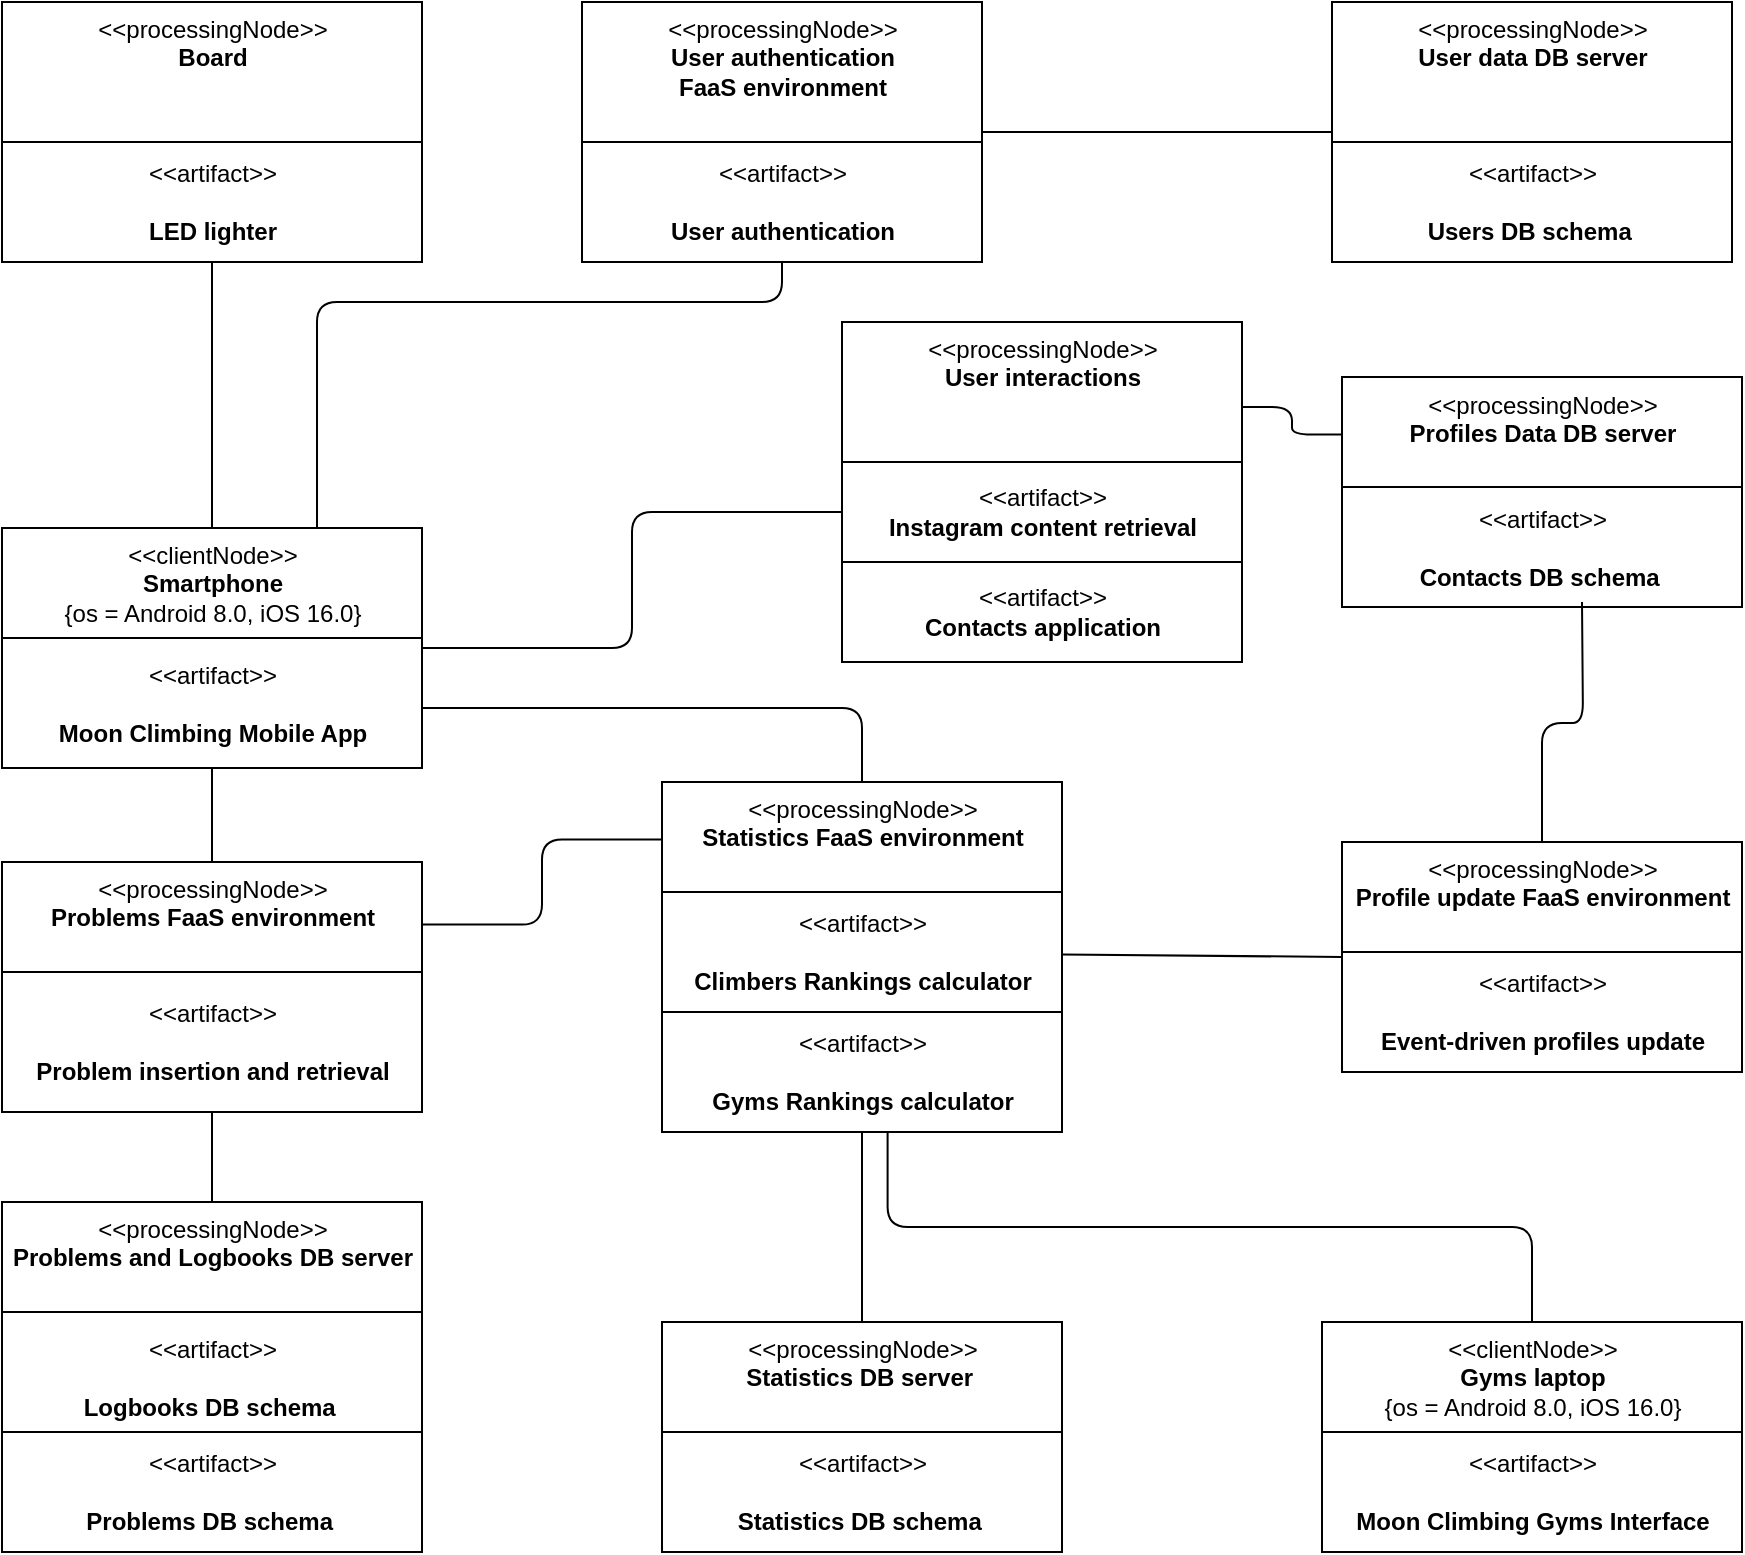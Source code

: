<mxfile>
    <diagram id="4-Q61KIzEW-wi6zkNQf9" name="Page-1">
        <mxGraphModel dx="1721" dy="877" grid="1" gridSize="10" guides="1" tooltips="1" connect="1" arrows="1" fold="1" page="1" pageScale="1" pageWidth="850" pageHeight="1100" math="0" shadow="0">
            <root>
                <mxCell id="0"/>
                <mxCell id="1" parent="0"/>
                <mxCell id="37" style="edgeStyle=none;html=1;exitX=0.5;exitY=1;exitDx=0;exitDy=0;entryX=0.5;entryY=0;entryDx=0;entryDy=0;endArrow=none;endFill=0;" parent="1" source="24" target="35" edge="1">
                    <mxGeometry relative="1" as="geometry"/>
                </mxCell>
                <mxCell id="41" style="edgeStyle=orthogonalEdgeStyle;html=1;exitX=1;exitY=0.75;exitDx=0;exitDy=0;entryX=0.5;entryY=0;entryDx=0;entryDy=0;endArrow=none;endFill=0;" parent="1" source="24" target="38" edge="1">
                    <mxGeometry relative="1" as="geometry"/>
                </mxCell>
                <mxCell id="52" style="edgeStyle=orthogonalEdgeStyle;html=1;exitX=0.5;exitY=0;exitDx=0;exitDy=0;entryX=0.5;entryY=1;entryDx=0;entryDy=0;endArrow=none;endFill=0;" parent="1" source="24" target="50" edge="1">
                    <mxGeometry relative="1" as="geometry"/>
                </mxCell>
                <mxCell id="87" style="edgeStyle=orthogonalEdgeStyle;html=1;exitX=1;exitY=0.5;exitDx=0;exitDy=0;entryX=0;entryY=0.5;entryDx=0;entryDy=0;endArrow=none;endFill=0;" parent="1" source="24" target="47" edge="1">
                    <mxGeometry relative="1" as="geometry"/>
                </mxCell>
                <mxCell id="88" style="edgeStyle=orthogonalEdgeStyle;html=1;entryX=0.5;entryY=1;entryDx=0;entryDy=0;exitX=0.75;exitY=0;exitDx=0;exitDy=0;endArrow=none;endFill=0;" parent="1" source="24" target="43" edge="1">
                    <mxGeometry relative="1" as="geometry">
                        <mxPoint x="220" y="390" as="sourcePoint"/>
                        <Array as="points">
                            <mxPoint x="218" y="350"/>
                            <mxPoint x="450" y="350"/>
                        </Array>
                    </mxGeometry>
                </mxCell>
                <mxCell id="24" value="&amp;lt;&amp;lt;clientNode&amp;gt;&amp;gt;&lt;br&gt;&lt;b&gt;Smartphone&lt;/b&gt;&lt;br&gt;{os = Android 8.0,&amp;nbsp;iOS 16.0}" style="swimlane;fontStyle=0;align=center;verticalAlign=top;childLayout=stackLayout;horizontal=1;startSize=55;horizontalStack=0;resizeParent=1;resizeParentMax=0;resizeLast=0;collapsible=0;marginBottom=0;html=1;" parent="1" vertex="1">
                    <mxGeometry x="60" y="463" width="210" height="120" as="geometry"/>
                </mxCell>
                <mxCell id="34" value="&amp;lt;&amp;lt;artifact&amp;gt;&amp;gt;&lt;br&gt;&lt;br&gt;&lt;b&gt;Moon Climbing Mobile App&lt;/b&gt;" style="html=1;align=center;verticalAlign=middle;dashed=0;" parent="24" vertex="1">
                    <mxGeometry y="55" width="210" height="65" as="geometry"/>
                </mxCell>
                <mxCell id="91" style="edgeStyle=orthogonalEdgeStyle;html=1;exitX=1;exitY=0.25;exitDx=0;exitDy=0;entryX=0;entryY=0.25;entryDx=0;entryDy=0;endArrow=none;endFill=0;" parent="1" source="35" target="38" edge="1">
                    <mxGeometry relative="1" as="geometry"/>
                </mxCell>
                <mxCell id="35" value="&amp;lt;&amp;lt;processingNode&amp;gt;&amp;gt;&lt;br&gt;&lt;b&gt;Problems FaaS environment&lt;/b&gt;&lt;br&gt;" style="swimlane;fontStyle=0;align=center;verticalAlign=top;childLayout=stackLayout;horizontal=1;startSize=55;horizontalStack=0;resizeParent=1;resizeParentMax=0;resizeLast=0;collapsible=0;marginBottom=0;html=1;" parent="1" vertex="1">
                    <mxGeometry x="60" y="630" width="210" height="125" as="geometry"/>
                </mxCell>
                <mxCell id="36" value="&amp;lt;&amp;lt;artifact&amp;gt;&amp;gt;&lt;br&gt;&lt;br&gt;&lt;b&gt;Problem insertion and retrieval&lt;/b&gt;" style="html=1;align=center;verticalAlign=middle;dashed=0;" parent="35" vertex="1">
                    <mxGeometry y="55" width="210" height="70" as="geometry"/>
                </mxCell>
                <mxCell id="82" style="edgeStyle=none;html=1;exitX=1;exitY=0.75;exitDx=0;exitDy=0;entryX=0;entryY=0.5;entryDx=0;entryDy=0;endArrow=none;endFill=0;" parent="1" source="38" target="79" edge="1">
                    <mxGeometry relative="1" as="geometry"/>
                </mxCell>
                <mxCell id="38" value="&amp;lt;&amp;lt;processingNode&amp;gt;&amp;gt;&lt;br&gt;&lt;b&gt;Statistics FaaS environment&lt;/b&gt;&lt;br&gt;" style="swimlane;fontStyle=0;align=center;verticalAlign=top;childLayout=stackLayout;horizontal=1;startSize=55;horizontalStack=0;resizeParent=1;resizeParentMax=0;resizeLast=0;collapsible=0;marginBottom=0;html=1;" parent="1" vertex="1">
                    <mxGeometry x="390" y="590" width="200" height="115" as="geometry"/>
                </mxCell>
                <mxCell id="39" value="&amp;lt;&amp;lt;artifact&amp;gt;&amp;gt;&lt;br&gt;&lt;br&gt;&lt;b&gt;Climbers Rankings calculator&lt;/b&gt;" style="html=1;align=center;verticalAlign=middle;dashed=0;" parent="38" vertex="1">
                    <mxGeometry y="55" width="200" height="60" as="geometry"/>
                </mxCell>
                <mxCell id="89" style="edgeStyle=orthogonalEdgeStyle;html=1;exitX=0.5;exitY=1;exitDx=0;exitDy=0;entryX=0.5;entryY=0;entryDx=0;entryDy=0;endArrow=none;endFill=0;" parent="1" source="40" target="66" edge="1">
                    <mxGeometry relative="1" as="geometry"/>
                </mxCell>
                <mxCell id="40" value="&amp;lt;&amp;lt;artifact&amp;gt;&amp;gt;&lt;br&gt;&lt;br&gt;&lt;b&gt;Gyms Rankings calculator&lt;/b&gt;" style="html=1;align=center;verticalAlign=middle;dashed=0;" parent="1" vertex="1">
                    <mxGeometry x="390" y="705" width="200" height="60" as="geometry"/>
                </mxCell>
                <mxCell id="72" style="edgeStyle=orthogonalEdgeStyle;html=1;exitX=1;exitY=0.5;exitDx=0;exitDy=0;entryX=0;entryY=0.5;entryDx=0;entryDy=0;endArrow=none;endFill=0;" parent="1" source="43" target="69" edge="1">
                    <mxGeometry relative="1" as="geometry"/>
                </mxCell>
                <mxCell id="43" value="&amp;lt;&amp;lt;processingNode&amp;gt;&amp;gt;&lt;br&gt;&lt;b&gt;User authentication &lt;br&gt;FaaS environment&lt;/b&gt;&lt;br&gt;" style="swimlane;fontStyle=0;align=center;verticalAlign=top;childLayout=stackLayout;horizontal=1;startSize=70;horizontalStack=0;resizeParent=1;resizeParentMax=0;resizeLast=0;collapsible=0;marginBottom=0;html=1;" parent="1" vertex="1">
                    <mxGeometry x="350" y="200" width="200" height="130" as="geometry"/>
                </mxCell>
                <mxCell id="44" value="&amp;lt;&amp;lt;artifact&amp;gt;&amp;gt;&lt;br&gt;&lt;br&gt;&lt;b&gt;User authentication&lt;br&gt;&lt;/b&gt;" style="html=1;align=center;verticalAlign=middle;dashed=0;" parent="43" vertex="1">
                    <mxGeometry y="70" width="200" height="60" as="geometry"/>
                </mxCell>
                <mxCell id="96" style="edgeStyle=orthogonalEdgeStyle;html=1;exitX=1;exitY=0.25;exitDx=0;exitDy=0;entryX=0;entryY=0.25;entryDx=0;entryDy=0;endArrow=none;endFill=0;" parent="1" source="46" target="73" edge="1">
                    <mxGeometry relative="1" as="geometry"/>
                </mxCell>
                <mxCell id="46" value="&amp;lt;&amp;lt;processingNode&amp;gt;&amp;gt;&lt;br&gt;&lt;b&gt;User interactions&lt;/b&gt;&lt;br&gt;" style="swimlane;fontStyle=0;align=center;verticalAlign=top;childLayout=stackLayout;horizontal=1;startSize=70;horizontalStack=0;resizeParent=1;resizeParentMax=0;resizeLast=0;collapsible=0;marginBottom=0;html=1;" parent="1" vertex="1">
                    <mxGeometry x="480" y="360" width="200" height="170" as="geometry"/>
                </mxCell>
                <mxCell id="47" value="&amp;lt;&amp;lt;artifact&amp;gt;&amp;gt;&lt;br&gt;&lt;b&gt;Instagram content retrieval&lt;br&gt;&lt;/b&gt;" style="html=1;align=center;verticalAlign=middle;dashed=0;" parent="46" vertex="1">
                    <mxGeometry y="70" width="200" height="50" as="geometry"/>
                </mxCell>
                <mxCell id="48" value="&amp;lt;&amp;lt;artifact&amp;gt;&amp;gt;&lt;br&gt;&lt;b&gt;Contacts application&lt;br&gt;&lt;/b&gt;" style="html=1;align=center;verticalAlign=middle;dashed=0;fillColor=rgb(255, 255, 255);" parent="46" vertex="1">
                    <mxGeometry y="120" width="200" height="50" as="geometry"/>
                </mxCell>
                <mxCell id="50" value="&amp;lt;&amp;lt;processingNode&amp;gt;&amp;gt;&lt;br&gt;&lt;b&gt;Board&lt;/b&gt;" style="swimlane;fontStyle=0;align=center;verticalAlign=top;childLayout=stackLayout;horizontal=1;startSize=70;horizontalStack=0;resizeParent=1;resizeParentMax=0;resizeLast=0;collapsible=0;marginBottom=0;html=1;" parent="1" vertex="1">
                    <mxGeometry x="60" y="200" width="210" height="130" as="geometry"/>
                </mxCell>
                <mxCell id="51" value="&amp;lt;&amp;lt;artifact&amp;gt;&amp;gt;&lt;br&gt;&lt;br&gt;&lt;b&gt;LED lighter&lt;br&gt;&lt;/b&gt;" style="html=1;align=center;verticalAlign=middle;dashed=0;" parent="50" vertex="1">
                    <mxGeometry y="70" width="210" height="60" as="geometry"/>
                </mxCell>
                <mxCell id="60" value="&amp;lt;&amp;lt;processingNode&amp;gt;&amp;gt;&lt;br&gt;&lt;b&gt;Problems and Logbooks DB server&lt;/b&gt;&lt;br&gt;" style="swimlane;fontStyle=0;align=center;verticalAlign=top;childLayout=stackLayout;horizontal=1;startSize=55;horizontalStack=0;resizeParent=1;resizeParentMax=0;resizeLast=0;collapsible=0;marginBottom=0;html=1;" parent="1" vertex="1">
                    <mxGeometry x="60" y="800" width="210" height="120" as="geometry"/>
                </mxCell>
                <mxCell id="61" value="&amp;lt;&amp;lt;artifact&amp;gt;&amp;gt;&lt;br&gt;&lt;br&gt;&lt;b&gt;Logbooks DB schema&amp;nbsp;&lt;/b&gt;" style="html=1;align=center;verticalAlign=middle;dashed=0;" parent="60" vertex="1">
                    <mxGeometry y="55" width="210" height="65" as="geometry"/>
                </mxCell>
                <mxCell id="62" style="edgeStyle=none;html=1;exitX=0.5;exitY=1;exitDx=0;exitDy=0;entryX=0.5;entryY=0;entryDx=0;entryDy=0;endArrow=none;endFill=0;" parent="1" source="36" target="60" edge="1">
                    <mxGeometry relative="1" as="geometry"/>
                </mxCell>
                <mxCell id="63" value="&amp;lt;&amp;lt;artifact&amp;gt;&amp;gt;&lt;br&gt;&lt;br&gt;&lt;b&gt;Problems DB schema&amp;nbsp;&lt;/b&gt;" style="html=1;align=center;verticalAlign=middle;dashed=0;" parent="1" vertex="1">
                    <mxGeometry x="60" y="915" width="210" height="60" as="geometry"/>
                </mxCell>
                <mxCell id="66" value="&amp;lt;&amp;lt;processingNode&amp;gt;&amp;gt;&lt;br&gt;&lt;b&gt;Statistics DB server&amp;nbsp;&lt;br&gt;&lt;/b&gt;" style="swimlane;fontStyle=0;align=center;verticalAlign=top;childLayout=stackLayout;horizontal=1;startSize=55;horizontalStack=0;resizeParent=1;resizeParentMax=0;resizeLast=0;collapsible=0;marginBottom=0;html=1;" parent="1" vertex="1">
                    <mxGeometry x="390" y="860" width="200" height="115" as="geometry"/>
                </mxCell>
                <mxCell id="67" value="&amp;lt;&amp;lt;artifact&amp;gt;&amp;gt;&lt;br&gt;&lt;br&gt;&lt;b&gt;Statistics DB schema&amp;nbsp;&lt;/b&gt;" style="html=1;align=center;verticalAlign=middle;dashed=0;" parent="66" vertex="1">
                    <mxGeometry y="55" width="200" height="60" as="geometry"/>
                </mxCell>
                <mxCell id="69" value="&amp;lt;&amp;lt;processingNode&amp;gt;&amp;gt;&lt;br&gt;&lt;b&gt;User data DB server&lt;/b&gt;&lt;br&gt;" style="swimlane;fontStyle=0;align=center;verticalAlign=top;childLayout=stackLayout;horizontal=1;startSize=70;horizontalStack=0;resizeParent=1;resizeParentMax=0;resizeLast=0;collapsible=0;marginBottom=0;html=1;" parent="1" vertex="1">
                    <mxGeometry x="725" y="200" width="200" height="130" as="geometry"/>
                </mxCell>
                <mxCell id="70" value="&amp;lt;&amp;lt;artifact&amp;gt;&amp;gt;&lt;br&gt;&lt;br&gt;&lt;b&gt;Users DB schema&amp;nbsp;&lt;/b&gt;" style="html=1;align=center;verticalAlign=middle;dashed=0;" parent="69" vertex="1">
                    <mxGeometry y="70" width="200" height="60" as="geometry"/>
                </mxCell>
                <mxCell id="73" value="&amp;lt;&amp;lt;processingNode&amp;gt;&amp;gt;&lt;br&gt;&lt;b&gt;Profiles Data DB server&lt;/b&gt;&lt;br&gt;" style="swimlane;fontStyle=0;align=center;verticalAlign=top;childLayout=stackLayout;horizontal=1;startSize=55;horizontalStack=0;resizeParent=1;resizeParentMax=0;resizeLast=0;collapsible=0;marginBottom=0;html=1;" parent="1" vertex="1">
                    <mxGeometry x="730" y="387.5" width="200" height="115" as="geometry"/>
                </mxCell>
                <mxCell id="74" value="&amp;lt;&amp;lt;artifact&amp;gt;&amp;gt;&lt;br&gt;&lt;br&gt;&lt;b&gt;Contacts DB schema&amp;nbsp;&lt;/b&gt;" style="html=1;align=center;verticalAlign=middle;dashed=0;" parent="73" vertex="1">
                    <mxGeometry y="55" width="200" height="60" as="geometry"/>
                </mxCell>
                <mxCell id="94" style="edgeStyle=orthogonalEdgeStyle;html=1;exitX=0.5;exitY=0;exitDx=0;exitDy=0;endArrow=none;endFill=0;" parent="1" source="79" edge="1">
                    <mxGeometry relative="1" as="geometry">
                        <mxPoint x="850" y="500" as="targetPoint"/>
                    </mxGeometry>
                </mxCell>
                <mxCell id="79" value="&amp;lt;&amp;lt;processingNode&amp;gt;&amp;gt;&lt;br&gt;&lt;b&gt;Profile update FaaS environment&lt;/b&gt;&lt;br&gt;" style="swimlane;fontStyle=0;align=center;verticalAlign=top;childLayout=stackLayout;horizontal=1;startSize=55;horizontalStack=0;resizeParent=1;resizeParentMax=0;resizeLast=0;collapsible=0;marginBottom=0;html=1;" parent="1" vertex="1">
                    <mxGeometry x="730" y="620" width="200" height="115" as="geometry"/>
                </mxCell>
                <mxCell id="80" value="&amp;lt;&amp;lt;artifact&amp;gt;&amp;gt;&lt;br&gt;&lt;br&gt;&lt;b&gt;Event-driven profiles update&lt;/b&gt;" style="html=1;align=center;verticalAlign=middle;dashed=0;" parent="79" vertex="1">
                    <mxGeometry y="55" width="200" height="60" as="geometry"/>
                </mxCell>
                <mxCell id="93" style="edgeStyle=orthogonalEdgeStyle;html=1;exitX=0.5;exitY=0;exitDx=0;exitDy=0;entryX=0.564;entryY=1.003;entryDx=0;entryDy=0;entryPerimeter=0;endArrow=none;endFill=0;" parent="1" source="84" target="40" edge="1">
                    <mxGeometry relative="1" as="geometry">
                        <mxPoint x="640" y="790" as="targetPoint"/>
                    </mxGeometry>
                </mxCell>
                <mxCell id="84" value="&amp;lt;&amp;lt;clientNode&amp;gt;&amp;gt;&lt;br&gt;&lt;b&gt;Gyms laptop&lt;/b&gt;&lt;br&gt;{os = Android 8.0,&amp;nbsp;iOS 16.0}" style="swimlane;fontStyle=0;align=center;verticalAlign=top;childLayout=stackLayout;horizontal=1;startSize=55;horizontalStack=0;resizeParent=1;resizeParentMax=0;resizeLast=0;collapsible=0;marginBottom=0;html=1;" parent="1" vertex="1">
                    <mxGeometry x="720" y="860" width="210" height="115" as="geometry"/>
                </mxCell>
                <mxCell id="85" value="&amp;lt;&amp;lt;artifact&amp;gt;&amp;gt;&lt;br&gt;&lt;br&gt;&lt;b&gt;Moon Climbing Gyms Interface&lt;/b&gt;" style="html=1;align=center;verticalAlign=middle;dashed=0;" parent="84" vertex="1">
                    <mxGeometry y="55" width="210" height="60" as="geometry"/>
                </mxCell>
            </root>
        </mxGraphModel>
    </diagram>
</mxfile>